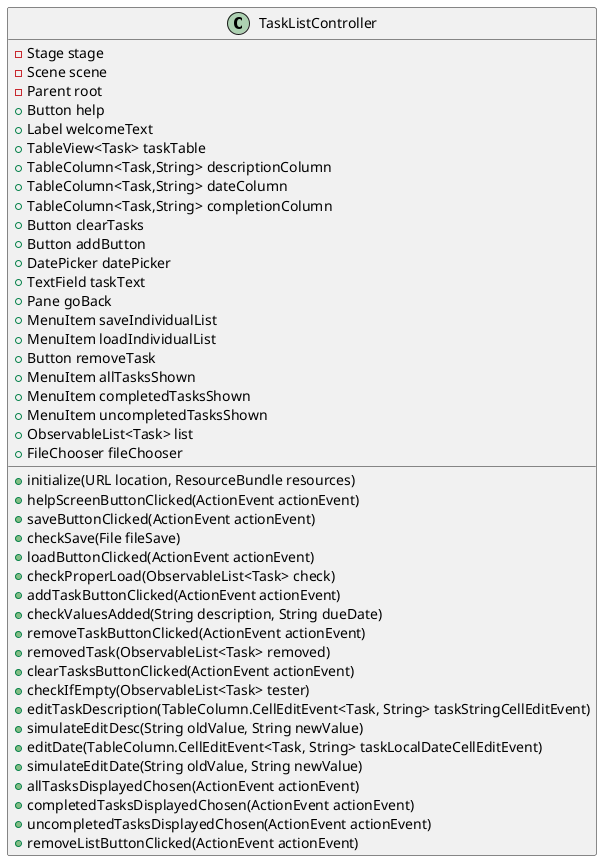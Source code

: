 @startuml
'https://plantuml.com/class-diagram

class TaskListController {
-Stage stage
-Scene scene
-Parent root
+Button help
+Label welcomeText
+TableView<Task> taskTable
+TableColumn<Task,String> descriptionColumn
+TableColumn<Task,String> dateColumn
+TableColumn<Task,String> completionColumn
+Button clearTasks
+Button addButton
+DatePicker datePicker
+TextField taskText
+Pane goBack
+MenuItem saveIndividualList
+MenuItem loadIndividualList
+Button removeTask
+MenuItem allTasksShown
+MenuItem completedTasksShown
+MenuItem uncompletedTasksShown
+ObservableList<Task> list
+FileChooser fileChooser

+initialize(URL location, ResourceBundle resources)
+helpScreenButtonClicked(ActionEvent actionEvent)
+saveButtonClicked(ActionEvent actionEvent)
+checkSave(File fileSave)
+loadButtonClicked(ActionEvent actionEvent)
+checkProperLoad(ObservableList<Task> check)
+addTaskButtonClicked(ActionEvent actionEvent)
+checkValuesAdded(String description, String dueDate)
+removeTaskButtonClicked(ActionEvent actionEvent)
+removedTask(ObservableList<Task> removed)
+clearTasksButtonClicked(ActionEvent actionEvent)
+checkIfEmpty(ObservableList<Task> tester)
+editTaskDescription(TableColumn.CellEditEvent<Task, String> taskStringCellEditEvent)
+simulateEditDesc(String oldValue, String newValue)
+editDate(TableColumn.CellEditEvent<Task, String> taskLocalDateCellEditEvent)
+simulateEditDate(String oldValue, String newValue)
+allTasksDisplayedChosen(ActionEvent actionEvent)
+completedTasksDisplayedChosen(ActionEvent actionEvent)
+uncompletedTasksDisplayedChosen(ActionEvent actionEvent)
+removeListButtonClicked(ActionEvent actionEvent)
}

@enduml